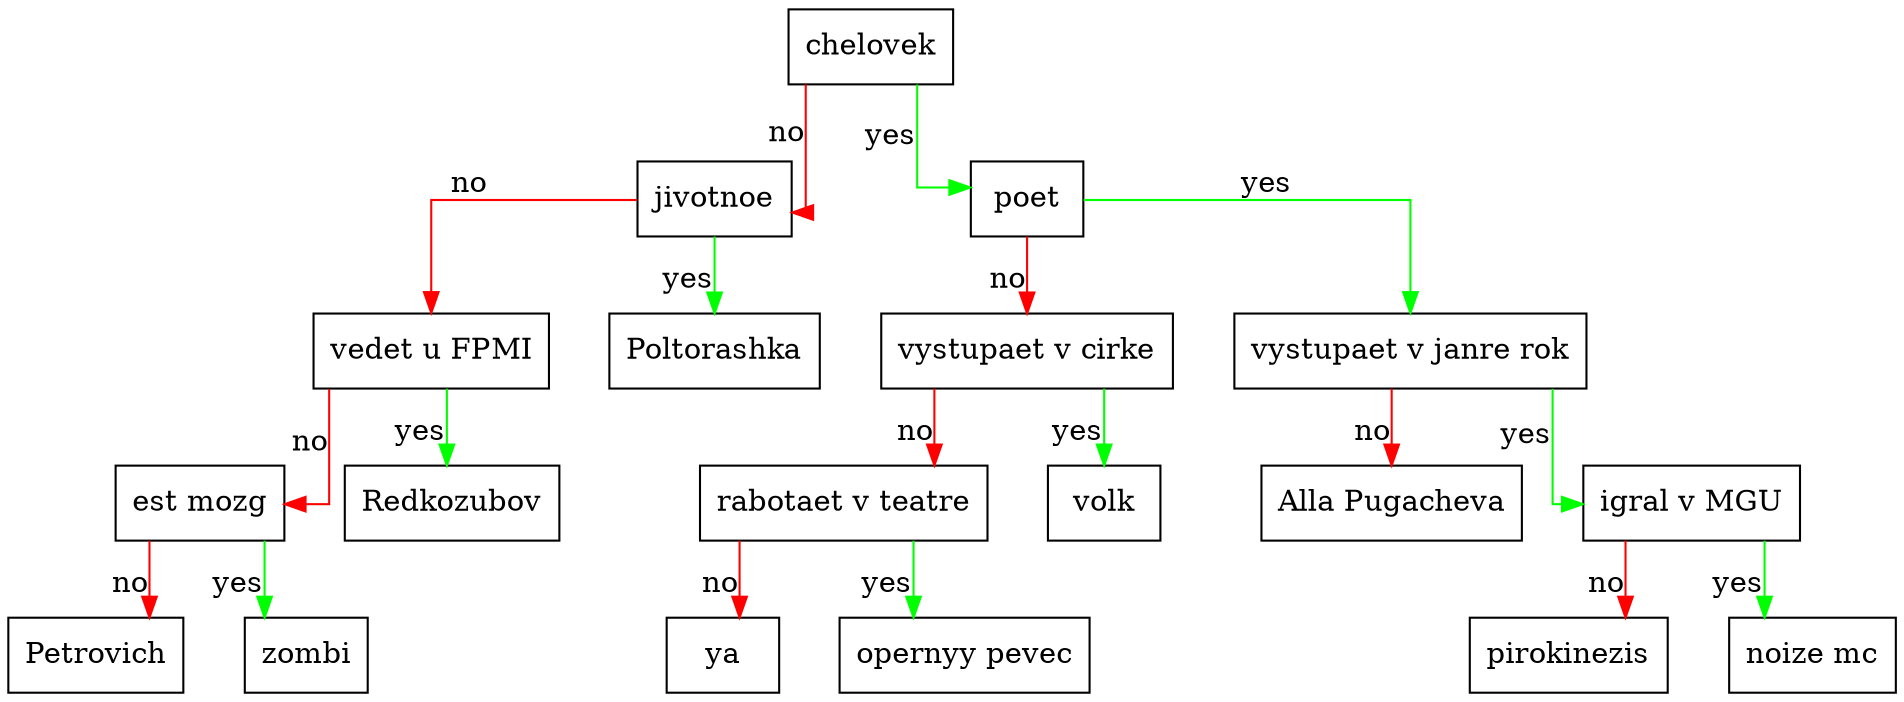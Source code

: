 digraph {
    labelloc = "t"
    fontsize = "70"
    nodesep = 0.4
    node [shape = record]
    splines=ortho
    rankdir=TB
    "chelovek" -> "jivotnoe" [xlabel = no, color = "red"]
    "jivotnoe" -> "vedet u FPMI" [xlabel = no, color = "red"]
    "vedet u FPMI" -> "est mozg" [xlabel = no, color = "red"]
    "est mozg" -> "Petrovich" [xlabel = no, color = "red"]
    "est mozg" -> "zombi" [xlabel = yes, color = "green"]
    "vedet u FPMI" -> "Redkozubov" [xlabel = yes, color = "green"]
    "jivotnoe" -> "Poltorashka" [xlabel = yes, color = "green"]
    "chelovek" -> "poet" [xlabel = yes, color = "green"]
    "poet" -> "vystupaet v cirke" [xlabel = no, color = "red"]
    "vystupaet v cirke" -> "rabotaet v teatre" [xlabel = no, color = "red"]
    "rabotaet v teatre" -> "ya" [xlabel = no, color = "red"]
    "rabotaet v teatre" -> "opernyy pevec" [xlabel = yes, color = "green"]
    "vystupaet v cirke" -> "volk" [xlabel = yes, color = "green"]
    "poet" -> "vystupaet v janre rok" [xlabel = yes, color = "green"]
    "vystupaet v janre rok" -> "Alla Pugacheva" [xlabel = no, color = "red"]
    "vystupaet v janre rok" -> "igral v MGU" [xlabel = yes, color = "green"]
    "igral v MGU" -> "pirokinezis" [xlabel = no, color = "red"]
    "igral v MGU" -> "noize mc" [xlabel = yes, color = "green"]
}